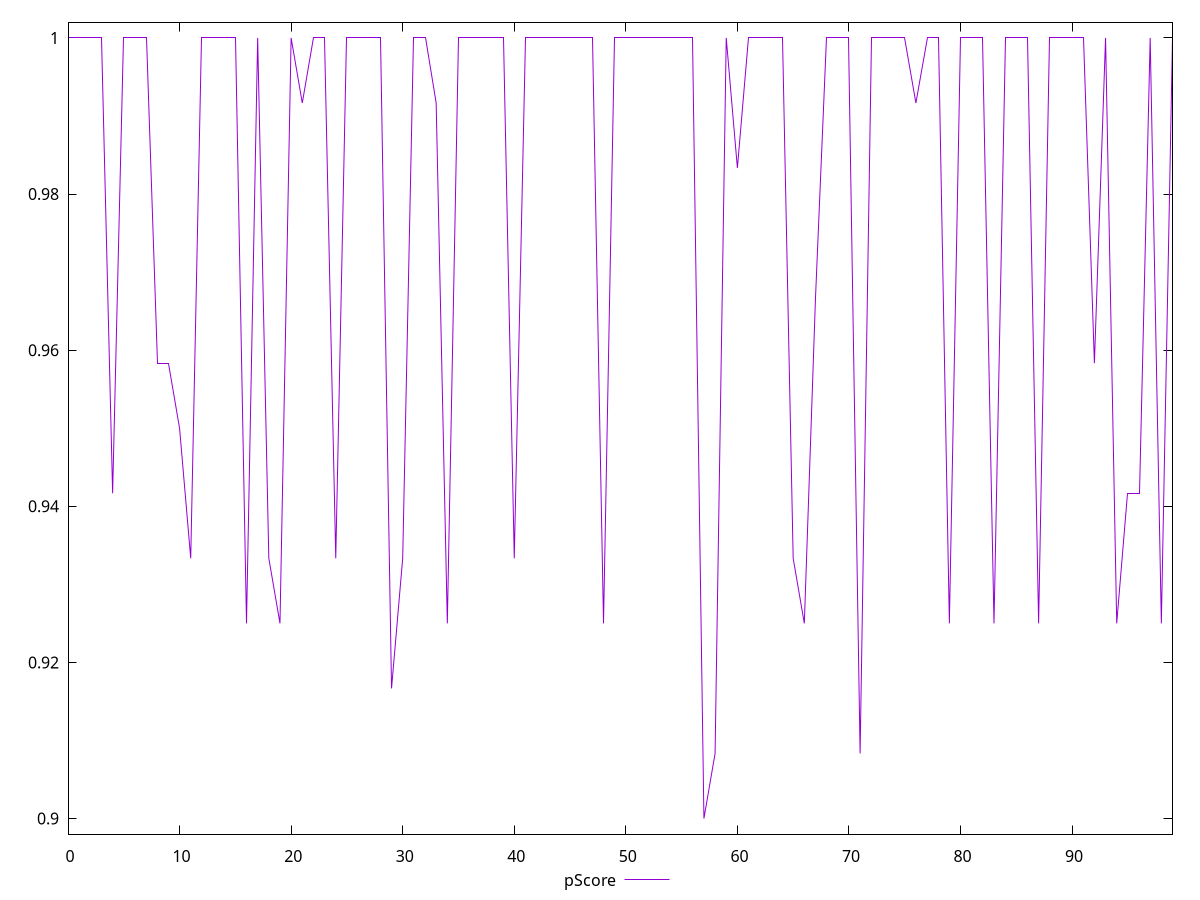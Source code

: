 reset

$pScore <<EOF
0 1
1 1
2 1
3 1
4 0.9416666666666667
5 1
6 1
7 1
8 0.9583333333333334
9 0.9583333333333334
10 0.95
11 0.9333333333333333
12 1
13 1
14 1
15 1
16 0.925
17 1
18 0.9333333333333333
19 0.925
20 1
21 0.9916666666666667
22 1
23 1
24 0.9333333333333333
25 1
26 1
27 1
28 1
29 0.9166666666666666
30 0.9333333333333333
31 1
32 1
33 0.9916666666666667
34 0.925
35 1
36 1
37 1
38 1
39 1
40 0.9333333333333333
41 1
42 1
43 1
44 1
45 1
46 1
47 1
48 0.925
49 1
50 1
51 1
52 1
53 1
54 1
55 1
56 1
57 0.9
58 0.9083333333333333
59 1
60 0.9833333333333333
61 1
62 1
63 1
64 1
65 0.9333333333333333
66 0.925
67 0.9666666666666667
68 1
69 1
70 1
71 0.9083333333333333
72 1
73 1
74 1
75 1
76 0.9916666666666667
77 1
78 1
79 0.925
80 1
81 1
82 1
83 0.925
84 1
85 1
86 1
87 0.925
88 1
89 1
90 1
91 1
92 0.9583333333333334
93 1
94 0.925
95 0.9416666666666667
96 0.9416666666666667
97 1
98 0.925
99 1
EOF

set key outside below
set xrange [0:99]
set yrange [0.898:1.002]
set trange [0.898:1.002]
set terminal svg size 640, 500 enhanced background rgb 'white'
set output "reports/report_00033_2021-03-01T14-23-16.841Z/uses-http2/samples/astro/pScore/values.svg"

plot $pScore title "pScore" with line

reset

